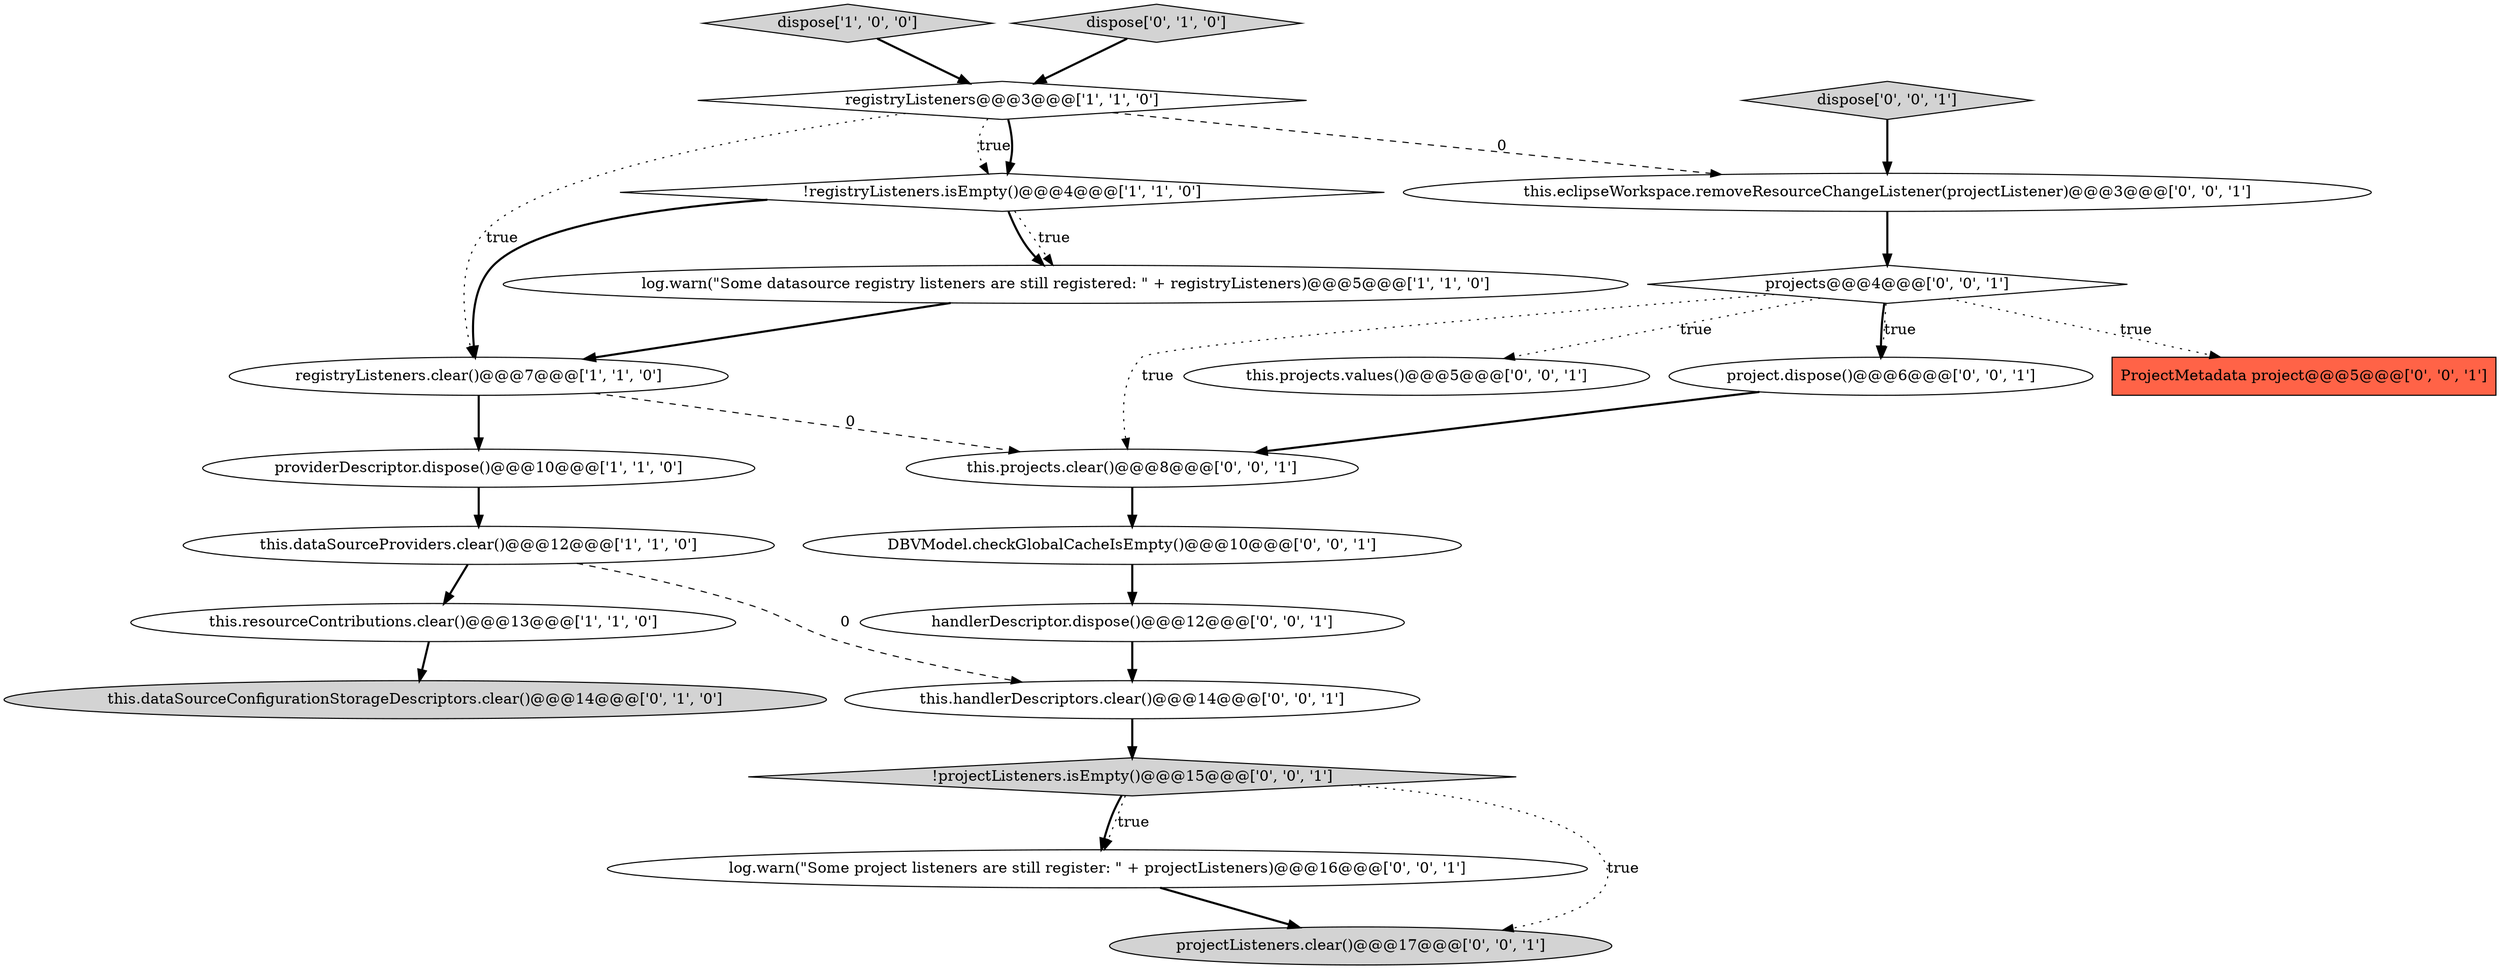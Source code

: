 digraph {
2 [style = filled, label = "dispose['1', '0', '0']", fillcolor = lightgray, shape = diamond image = "AAA0AAABBB1BBB"];
19 [style = filled, label = "this.eclipseWorkspace.removeResourceChangeListener(projectListener)@@@3@@@['0', '0', '1']", fillcolor = white, shape = ellipse image = "AAA0AAABBB3BBB"];
1 [style = filled, label = "providerDescriptor.dispose()@@@10@@@['1', '1', '0']", fillcolor = white, shape = ellipse image = "AAA0AAABBB1BBB"];
12 [style = filled, label = "log.warn(\"Some project listeners are still register: \" + projectListeners)@@@16@@@['0', '0', '1']", fillcolor = white, shape = ellipse image = "AAA0AAABBB3BBB"];
3 [style = filled, label = "this.resourceContributions.clear()@@@13@@@['1', '1', '0']", fillcolor = white, shape = ellipse image = "AAA0AAABBB1BBB"];
4 [style = filled, label = "log.warn(\"Some datasource registry listeners are still registered: \" + registryListeners)@@@5@@@['1', '1', '0']", fillcolor = white, shape = ellipse image = "AAA0AAABBB1BBB"];
16 [style = filled, label = "!projectListeners.isEmpty()@@@15@@@['0', '0', '1']", fillcolor = lightgray, shape = diamond image = "AAA0AAABBB3BBB"];
15 [style = filled, label = "project.dispose()@@@6@@@['0', '0', '1']", fillcolor = white, shape = ellipse image = "AAA0AAABBB3BBB"];
10 [style = filled, label = "ProjectMetadata project@@@5@@@['0', '0', '1']", fillcolor = tomato, shape = box image = "AAA0AAABBB3BBB"];
17 [style = filled, label = "this.projects.clear()@@@8@@@['0', '0', '1']", fillcolor = white, shape = ellipse image = "AAA0AAABBB3BBB"];
0 [style = filled, label = "registryListeners@@@3@@@['1', '1', '0']", fillcolor = white, shape = diamond image = "AAA0AAABBB1BBB"];
21 [style = filled, label = "projects@@@4@@@['0', '0', '1']", fillcolor = white, shape = diamond image = "AAA0AAABBB3BBB"];
11 [style = filled, label = "handlerDescriptor.dispose()@@@12@@@['0', '0', '1']", fillcolor = white, shape = ellipse image = "AAA0AAABBB3BBB"];
22 [style = filled, label = "this.handlerDescriptors.clear()@@@14@@@['0', '0', '1']", fillcolor = white, shape = ellipse image = "AAA0AAABBB3BBB"];
8 [style = filled, label = "this.dataSourceConfigurationStorageDescriptors.clear()@@@14@@@['0', '1', '0']", fillcolor = lightgray, shape = ellipse image = "AAA1AAABBB2BBB"];
18 [style = filled, label = "this.projects.values()@@@5@@@['0', '0', '1']", fillcolor = white, shape = ellipse image = "AAA0AAABBB3BBB"];
20 [style = filled, label = "DBVModel.checkGlobalCacheIsEmpty()@@@10@@@['0', '0', '1']", fillcolor = white, shape = ellipse image = "AAA0AAABBB3BBB"];
6 [style = filled, label = "registryListeners.clear()@@@7@@@['1', '1', '0']", fillcolor = white, shape = ellipse image = "AAA0AAABBB1BBB"];
13 [style = filled, label = "dispose['0', '0', '1']", fillcolor = lightgray, shape = diamond image = "AAA0AAABBB3BBB"];
5 [style = filled, label = "!registryListeners.isEmpty()@@@4@@@['1', '1', '0']", fillcolor = white, shape = diamond image = "AAA0AAABBB1BBB"];
14 [style = filled, label = "projectListeners.clear()@@@17@@@['0', '0', '1']", fillcolor = lightgray, shape = ellipse image = "AAA0AAABBB3BBB"];
9 [style = filled, label = "dispose['0', '1', '0']", fillcolor = lightgray, shape = diamond image = "AAA0AAABBB2BBB"];
7 [style = filled, label = "this.dataSourceProviders.clear()@@@12@@@['1', '1', '0']", fillcolor = white, shape = ellipse image = "AAA0AAABBB1BBB"];
0->19 [style = dashed, label="0"];
4->6 [style = bold, label=""];
11->22 [style = bold, label=""];
0->6 [style = dotted, label="true"];
21->15 [style = bold, label=""];
13->19 [style = bold, label=""];
21->18 [style = dotted, label="true"];
12->14 [style = bold, label=""];
22->16 [style = bold, label=""];
16->14 [style = dotted, label="true"];
5->4 [style = dotted, label="true"];
21->17 [style = dotted, label="true"];
6->17 [style = dashed, label="0"];
9->0 [style = bold, label=""];
17->20 [style = bold, label=""];
21->10 [style = dotted, label="true"];
21->15 [style = dotted, label="true"];
5->4 [style = bold, label=""];
0->5 [style = dotted, label="true"];
7->3 [style = bold, label=""];
16->12 [style = bold, label=""];
19->21 [style = bold, label=""];
16->12 [style = dotted, label="true"];
7->22 [style = dashed, label="0"];
3->8 [style = bold, label=""];
2->0 [style = bold, label=""];
1->7 [style = bold, label=""];
0->5 [style = bold, label=""];
6->1 [style = bold, label=""];
5->6 [style = bold, label=""];
20->11 [style = bold, label=""];
15->17 [style = bold, label=""];
}
